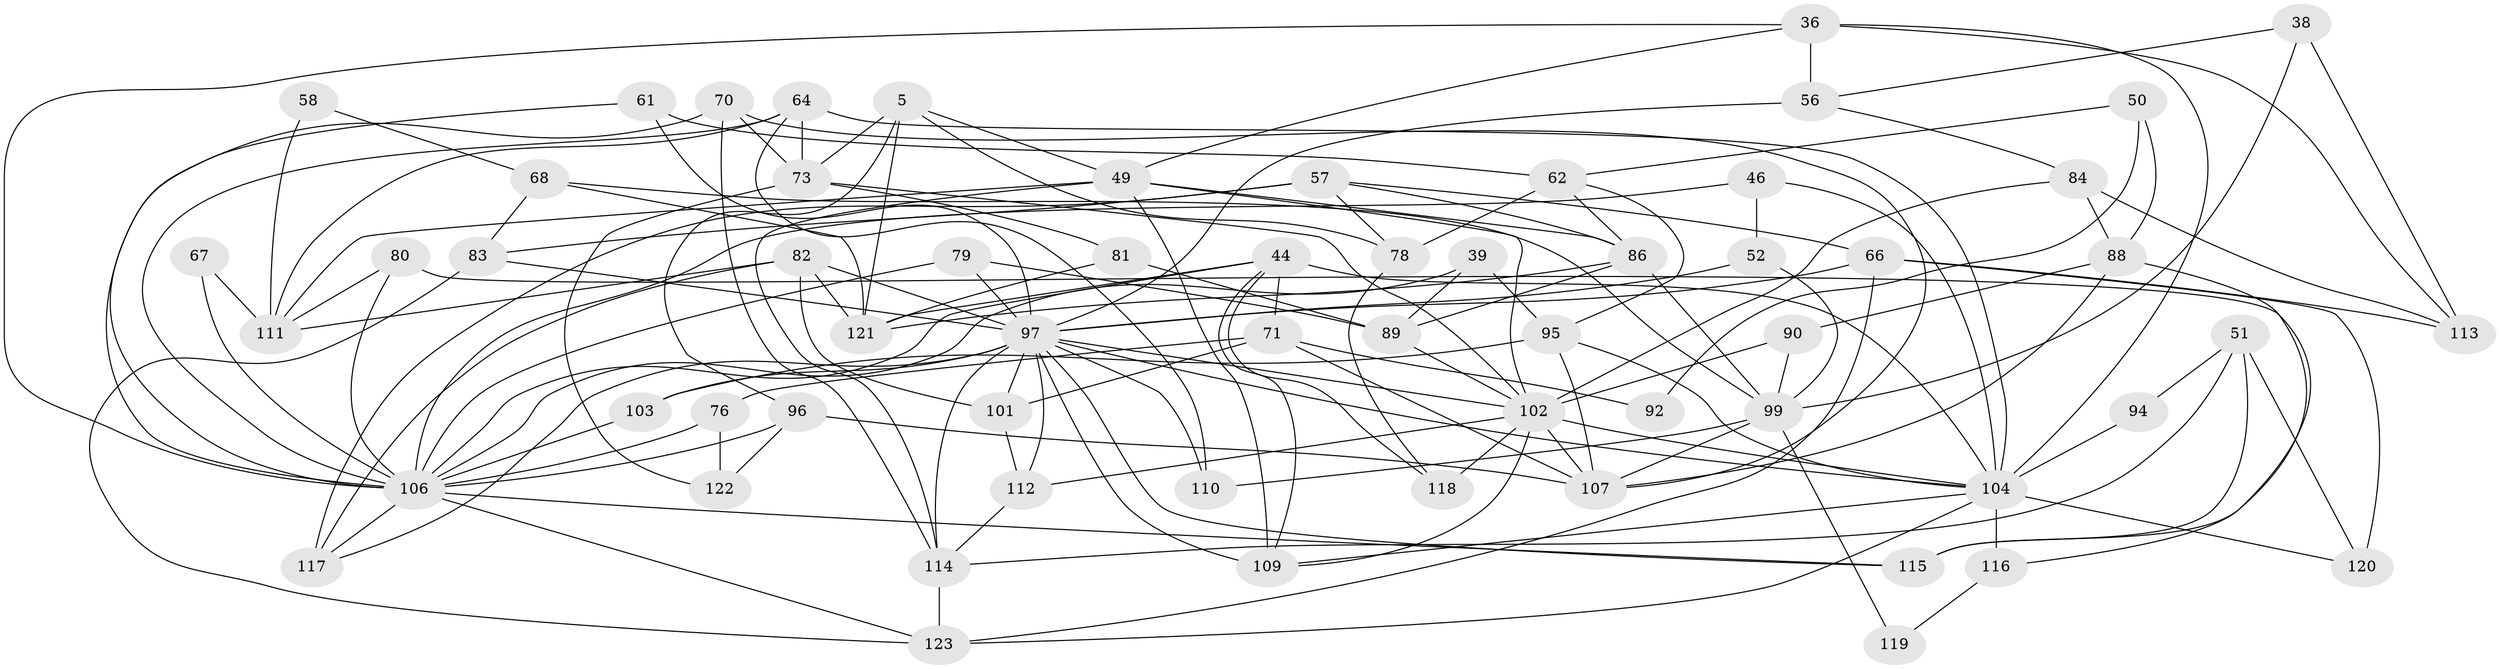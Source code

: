 // original degree distribution, {4: 0.34959349593495936, 5: 0.18699186991869918, 2: 0.0975609756097561, 7: 0.016260162601626018, 3: 0.2682926829268293, 8: 0.032520325203252036, 6: 0.04878048780487805}
// Generated by graph-tools (version 1.1) at 2025/51/03/09/25 04:51:28]
// undirected, 61 vertices, 146 edges
graph export_dot {
graph [start="1"]
  node [color=gray90,style=filled];
  5;
  36;
  38;
  39;
  44 [super="+41"];
  46;
  49 [super="+40"];
  50;
  51;
  52;
  56;
  57;
  58;
  61;
  62 [super="+26"];
  64 [super="+25+53"];
  66;
  67;
  68;
  70;
  71;
  73 [super="+27"];
  76;
  78;
  79 [super="+8"];
  80;
  81 [super="+29"];
  82 [super="+13"];
  83;
  84;
  86;
  88;
  89 [super="+69"];
  90;
  92;
  94 [super="+72"];
  95 [super="+42"];
  96 [super="+23+12+60"];
  97 [super="+35+54+63"];
  99 [super="+98"];
  101 [super="+32"];
  102 [super="+65+87"];
  103;
  104 [super="+45+24+91+77+2"];
  106 [super="+100"];
  107 [super="+59+7"];
  109 [super="+75"];
  110 [super="+93"];
  111 [super="+47"];
  112 [super="+108"];
  113;
  114;
  115;
  116 [super="+33"];
  117 [super="+85"];
  118;
  119;
  120;
  121 [super="+105"];
  122;
  123 [super="+9"];
  5 -- 73 [weight=2];
  5 -- 49;
  5 -- 78;
  5 -- 121 [weight=2];
  5 -- 96;
  36 -- 56;
  36 -- 113;
  36 -- 104;
  36 -- 106;
  36 -- 49;
  38 -- 56;
  38 -- 113;
  38 -- 99;
  39 -- 89;
  39 -- 95;
  39 -- 106;
  44 -- 109;
  44 -- 121;
  44 -- 118;
  44 -- 71;
  44 -- 104;
  44 -- 106;
  46 -- 52;
  46 -- 106;
  46 -- 104;
  49 -- 86;
  49 -- 109;
  49 -- 114;
  49 -- 102;
  49 -- 111;
  50 -- 88;
  50 -- 92;
  50 -- 62;
  51 -- 94 [weight=2];
  51 -- 120;
  51 -- 114;
  51 -- 115;
  52 -- 99;
  52 -- 97;
  56 -- 84;
  56 -- 97 [weight=2];
  57 -- 78;
  57 -- 86;
  57 -- 66;
  57 -- 83;
  57 -- 117 [weight=2];
  58 -- 68;
  58 -- 111;
  61 -- 106;
  61 -- 62 [weight=2];
  61 -- 97;
  62 -- 86;
  62 -- 95;
  62 -- 78;
  64 -- 104 [weight=3];
  64 -- 106 [weight=2];
  64 -- 110;
  64 -- 111 [weight=2];
  64 -- 73;
  66 -- 113;
  66 -- 120;
  66 -- 123;
  66 -- 97;
  67 -- 106;
  67 -- 111;
  68 -- 83;
  68 -- 121;
  68 -- 99;
  70 -- 114;
  70 -- 73;
  70 -- 107;
  70 -- 106;
  71 -- 101 [weight=2];
  71 -- 76;
  71 -- 92;
  71 -- 107;
  73 -- 102 [weight=2];
  73 -- 81;
  73 -- 122;
  76 -- 122;
  76 -- 106;
  78 -- 118;
  79 -- 89;
  79 -- 106;
  79 -- 97;
  80 -- 111;
  80 -- 106;
  80 -- 116;
  81 -- 121;
  81 -- 89;
  82 -- 117;
  82 -- 101;
  82 -- 121;
  82 -- 111;
  82 -- 97;
  83 -- 97;
  83 -- 123;
  84 -- 88;
  84 -- 113;
  84 -- 102;
  86 -- 99;
  86 -- 89;
  86 -- 121;
  88 -- 90;
  88 -- 115;
  88 -- 107;
  89 -- 102 [weight=2];
  90 -- 102;
  90 -- 99;
  94 -- 104 [weight=4];
  95 -- 107 [weight=2];
  95 -- 103 [weight=2];
  95 -- 104;
  96 -- 122;
  96 -- 107;
  96 -- 106 [weight=3];
  97 -- 101;
  97 -- 104 [weight=5];
  97 -- 110 [weight=2];
  97 -- 112;
  97 -- 117;
  97 -- 102;
  97 -- 103;
  97 -- 109 [weight=3];
  97 -- 115;
  97 -- 114;
  99 -- 107 [weight=2];
  99 -- 119;
  99 -- 110 [weight=2];
  101 -- 112 [weight=2];
  102 -- 118 [weight=2];
  102 -- 112 [weight=2];
  102 -- 107 [weight=3];
  102 -- 109;
  102 -- 104;
  103 -- 106;
  104 -- 123;
  104 -- 120;
  104 -- 109;
  104 -- 116 [weight=2];
  106 -- 117 [weight=2];
  106 -- 115;
  106 -- 123;
  112 -- 114;
  114 -- 123;
  116 -- 119;
}
